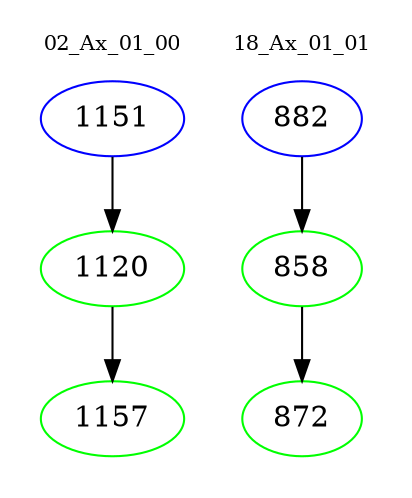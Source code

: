 digraph{
subgraph cluster_0 {
color = white
label = "02_Ax_01_00";
fontsize=10;
T0_1151 [label="1151", color="blue"]
T0_1151 -> T0_1120 [color="black"]
T0_1120 [label="1120", color="green"]
T0_1120 -> T0_1157 [color="black"]
T0_1157 [label="1157", color="green"]
}
subgraph cluster_1 {
color = white
label = "18_Ax_01_01";
fontsize=10;
T1_882 [label="882", color="blue"]
T1_882 -> T1_858 [color="black"]
T1_858 [label="858", color="green"]
T1_858 -> T1_872 [color="black"]
T1_872 [label="872", color="green"]
}
}
